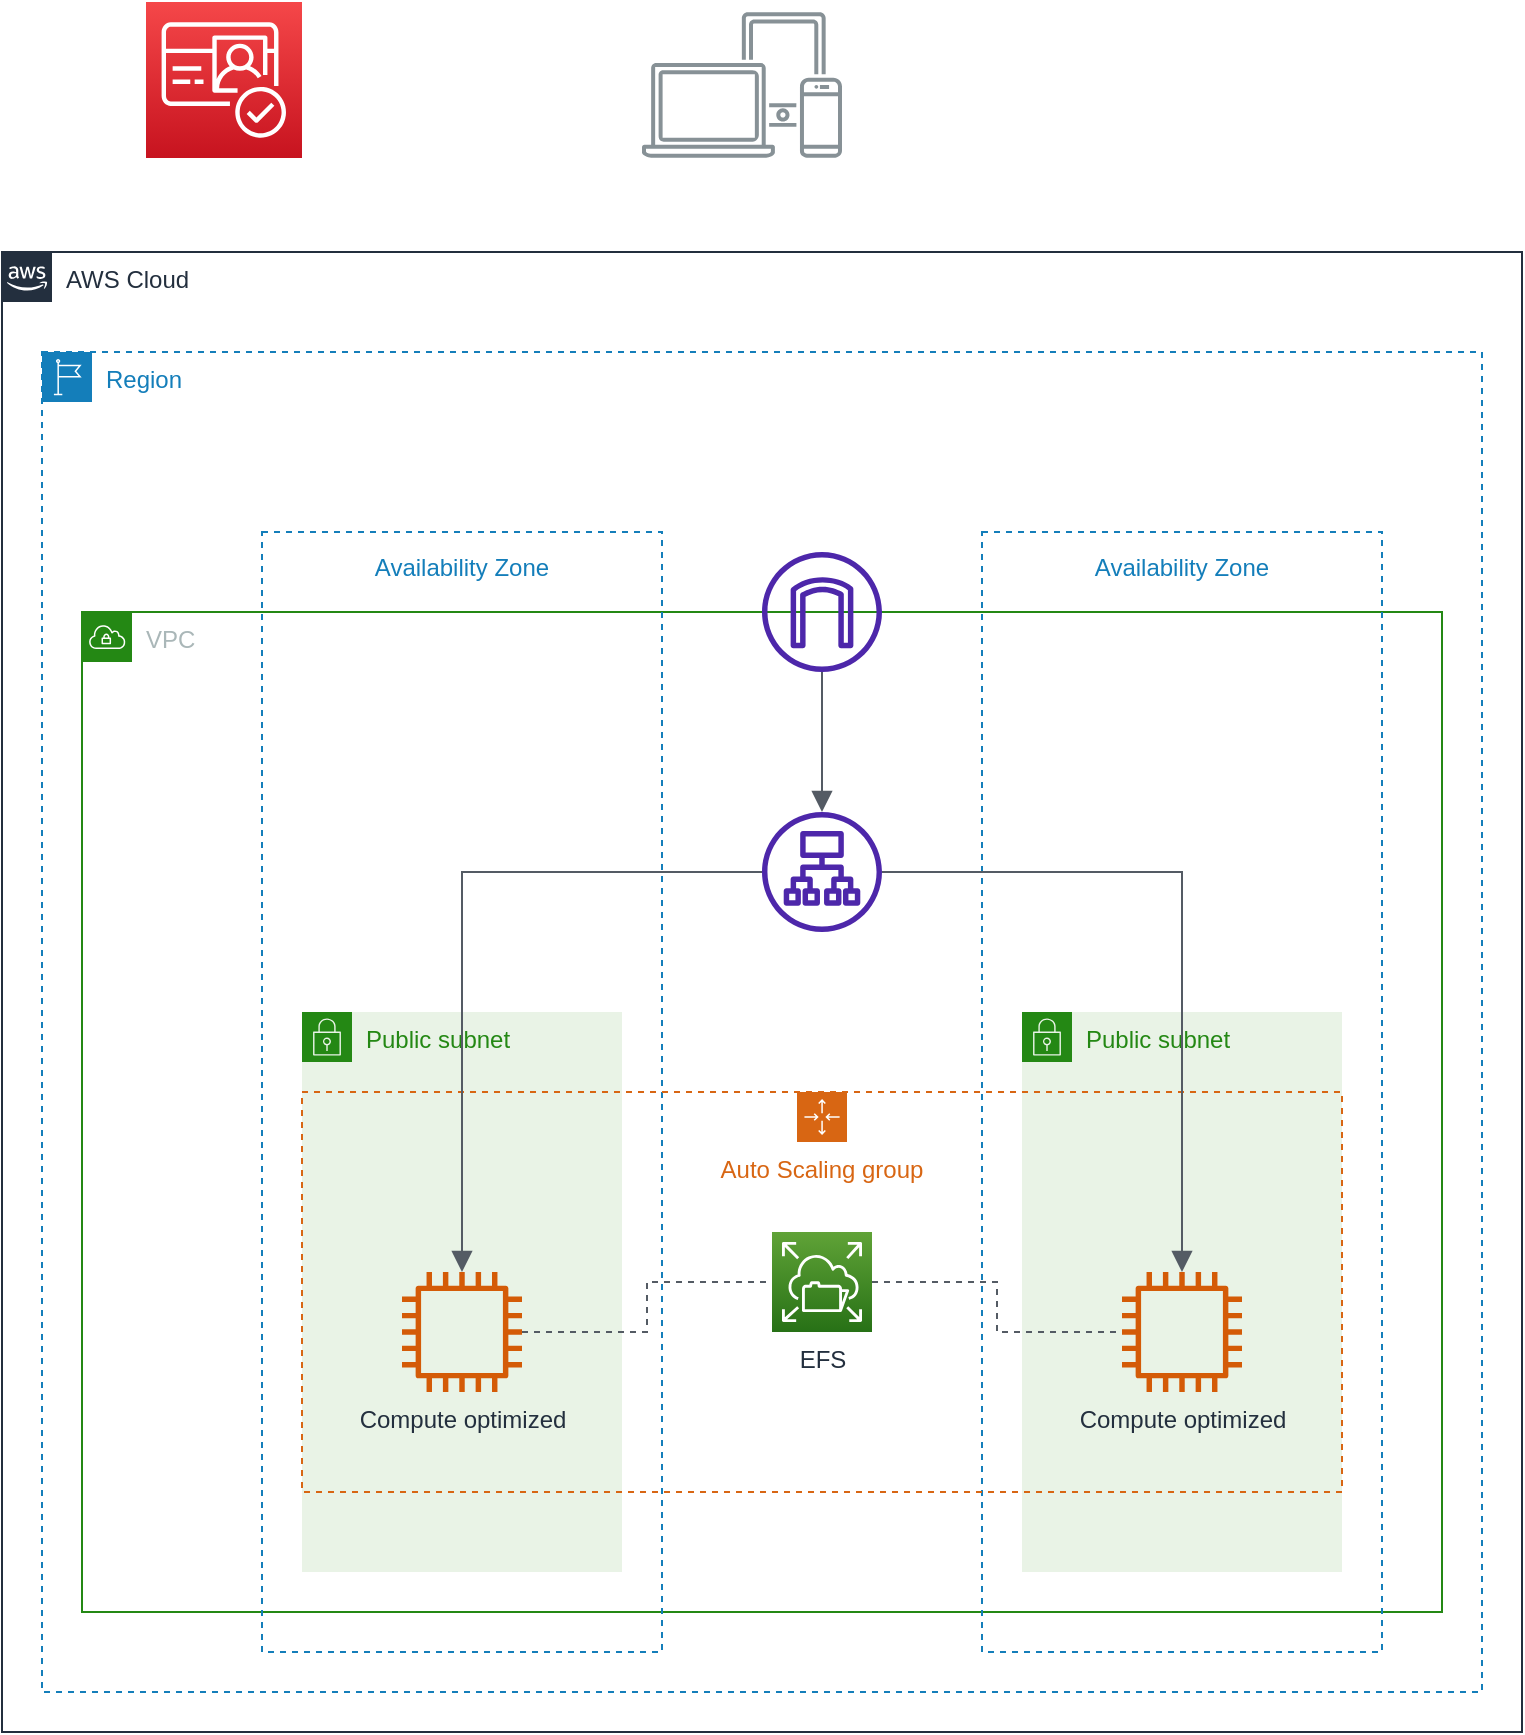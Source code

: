<mxfile version="21.3.8" type="github">
  <diagram name="Pagina-1" id="KPxg2nr7AbcTNklis-8x">
    <mxGraphModel dx="1050" dy="534" grid="1" gridSize="10" guides="1" tooltips="1" connect="1" arrows="1" fold="1" page="1" pageScale="1" pageWidth="827" pageHeight="1169" math="0" shadow="0">
      <root>
        <mxCell id="0" />
        <mxCell id="1" parent="0" />
        <mxCell id="jNCuogIxxeGTWgQyOKuA-1" value="AWS Cloud" style="points=[[0,0],[0.25,0],[0.5,0],[0.75,0],[1,0],[1,0.25],[1,0.5],[1,0.75],[1,1],[0.75,1],[0.5,1],[0.25,1],[0,1],[0,0.75],[0,0.5],[0,0.25]];outlineConnect=0;gradientColor=none;html=1;whiteSpace=wrap;fontSize=12;fontStyle=0;container=1;pointerEvents=0;collapsible=0;recursiveResize=0;shape=mxgraph.aws4.group;grIcon=mxgraph.aws4.group_aws_cloud_alt;strokeColor=#232F3E;fillColor=none;verticalAlign=top;align=left;spacingLeft=30;fontColor=#232F3E;dashed=0;" parent="1" vertex="1">
          <mxGeometry x="30" y="140" width="760" height="740" as="geometry" />
        </mxCell>
        <mxCell id="jNCuogIxxeGTWgQyOKuA-11" value="Region" style="points=[[0,0],[0.25,0],[0.5,0],[0.75,0],[1,0],[1,0.25],[1,0.5],[1,0.75],[1,1],[0.75,1],[0.5,1],[0.25,1],[0,1],[0,0.75],[0,0.5],[0,0.25]];outlineConnect=0;gradientColor=none;html=1;whiteSpace=wrap;fontSize=12;fontStyle=0;container=1;pointerEvents=0;collapsible=0;recursiveResize=0;shape=mxgraph.aws4.group;grIcon=mxgraph.aws4.group_region;strokeColor=#147EBA;fillColor=none;verticalAlign=top;align=left;spacingLeft=30;fontColor=#147EBA;dashed=1;" parent="jNCuogIxxeGTWgQyOKuA-1" vertex="1">
          <mxGeometry x="20" y="50" width="720" height="670" as="geometry" />
        </mxCell>
        <mxCell id="jNCuogIxxeGTWgQyOKuA-4" value="VPC" style="points=[[0,0],[0.25,0],[0.5,0],[0.75,0],[1,0],[1,0.25],[1,0.5],[1,0.75],[1,1],[0.75,1],[0.5,1],[0.25,1],[0,1],[0,0.75],[0,0.5],[0,0.25]];outlineConnect=0;gradientColor=none;html=1;whiteSpace=wrap;fontSize=12;fontStyle=0;container=1;pointerEvents=0;collapsible=0;recursiveResize=0;shape=mxgraph.aws4.group;grIcon=mxgraph.aws4.group_vpc;strokeColor=#248814;fillColor=none;verticalAlign=top;align=left;spacingLeft=30;fontColor=#AAB7B8;dashed=0;" parent="jNCuogIxxeGTWgQyOKuA-11" vertex="1">
          <mxGeometry x="20" y="130" width="680" height="500" as="geometry" />
        </mxCell>
        <mxCell id="jNCuogIxxeGTWgQyOKuA-24" value="&lt;font style=&quot;font-size: 12px;&quot;&gt;Availability Zone&lt;/font&gt;" style="fillColor=none;strokeColor=#147EBA;dashed=1;verticalAlign=top;fontStyle=0;fontColor=#147EBA;whiteSpace=wrap;html=1;fontSize=16;" parent="jNCuogIxxeGTWgQyOKuA-4" vertex="1">
          <mxGeometry x="450" y="-40" width="200" height="560" as="geometry" />
        </mxCell>
        <mxCell id="WbMGvBcVOGCG1EujJnf1-3" value="Public subnet" style="points=[[0,0],[0.25,0],[0.5,0],[0.75,0],[1,0],[1,0.25],[1,0.5],[1,0.75],[1,1],[0.75,1],[0.5,1],[0.25,1],[0,1],[0,0.75],[0,0.5],[0,0.25]];outlineConnect=0;gradientColor=none;html=1;whiteSpace=wrap;fontSize=12;fontStyle=0;container=1;pointerEvents=0;collapsible=0;recursiveResize=0;shape=mxgraph.aws4.group;grIcon=mxgraph.aws4.group_security_group;grStroke=0;strokeColor=#248814;fillColor=#E9F3E6;verticalAlign=top;align=left;spacingLeft=30;fontColor=#248814;dashed=0;" parent="jNCuogIxxeGTWgQyOKuA-4" vertex="1">
          <mxGeometry x="470" y="200" width="160" height="280" as="geometry" />
        </mxCell>
        <mxCell id="jNCuogIxxeGTWgQyOKuA-21" value="&lt;font style=&quot;font-size: 12px;&quot;&gt;Availability Zone&lt;/font&gt;" style="fillColor=none;strokeColor=#147EBA;dashed=1;verticalAlign=top;fontStyle=0;fontColor=#147EBA;whiteSpace=wrap;html=1;fontSize=16;" parent="jNCuogIxxeGTWgQyOKuA-4" vertex="1">
          <mxGeometry x="90" y="-40" width="200" height="560" as="geometry" />
        </mxCell>
        <mxCell id="WbMGvBcVOGCG1EujJnf1-2" value="Public subnet" style="points=[[0,0],[0.25,0],[0.5,0],[0.75,0],[1,0],[1,0.25],[1,0.5],[1,0.75],[1,1],[0.75,1],[0.5,1],[0.25,1],[0,1],[0,0.75],[0,0.5],[0,0.25]];outlineConnect=0;gradientColor=none;html=1;whiteSpace=wrap;fontSize=12;fontStyle=0;container=1;pointerEvents=0;collapsible=0;recursiveResize=0;shape=mxgraph.aws4.group;grIcon=mxgraph.aws4.group_security_group;grStroke=0;strokeColor=#248814;fillColor=#E9F3E6;verticalAlign=top;align=left;spacingLeft=30;fontColor=#248814;dashed=0;" parent="jNCuogIxxeGTWgQyOKuA-4" vertex="1">
          <mxGeometry x="110" y="200" width="160" height="280" as="geometry" />
        </mxCell>
        <mxCell id="jNCuogIxxeGTWgQyOKuA-33" value="" style="group" parent="jNCuogIxxeGTWgQyOKuA-4" vertex="1" connectable="0">
          <mxGeometry x="20" y="150" width="640" height="270" as="geometry" />
        </mxCell>
        <mxCell id="jNCuogIxxeGTWgQyOKuA-19" value="Auto Scaling group" style="points=[[0,0],[0.25,0],[0.5,0],[0.75,0],[1,0],[1,0.25],[1,0.5],[1,0.75],[1,1],[0.75,1],[0.5,1],[0.25,1],[0,1],[0,0.75],[0,0.5],[0,0.25]];outlineConnect=0;gradientColor=none;html=1;whiteSpace=wrap;fontSize=12;fontStyle=0;container=1;pointerEvents=0;collapsible=0;recursiveResize=0;shape=mxgraph.aws4.groupCenter;grIcon=mxgraph.aws4.group_auto_scaling_group;grStroke=1;strokeColor=#D86613;fillColor=none;verticalAlign=top;align=center;fontColor=#D86613;dashed=1;spacingTop=25;" parent="jNCuogIxxeGTWgQyOKuA-33" vertex="1">
          <mxGeometry x="90" y="90" width="520" height="200" as="geometry" />
        </mxCell>
        <mxCell id="jNCuogIxxeGTWgQyOKuA-27" value="EFS" style="sketch=0;points=[[0,0,0],[0.25,0,0],[0.5,0,0],[0.75,0,0],[1,0,0],[0,1,0],[0.25,1,0],[0.5,1,0],[0.75,1,0],[1,1,0],[0,0.25,0],[0,0.5,0],[0,0.75,0],[1,0.25,0],[1,0.5,0],[1,0.75,0]];outlineConnect=0;fontColor=#232F3E;gradientColor=#60A337;gradientDirection=north;fillColor=#277116;strokeColor=#ffffff;dashed=0;verticalLabelPosition=bottom;verticalAlign=top;align=center;html=1;fontSize=12;fontStyle=0;aspect=fixed;shape=mxgraph.aws4.resourceIcon;resIcon=mxgraph.aws4.elastic_file_system;" parent="jNCuogIxxeGTWgQyOKuA-33" vertex="1">
          <mxGeometry x="325" y="160" width="50" height="50" as="geometry" />
        </mxCell>
        <mxCell id="jNCuogIxxeGTWgQyOKuA-39" value="" style="edgeStyle=orthogonalEdgeStyle;html=1;endArrow=none;elbow=vertical;startArrow=block;startFill=1;strokeColor=#545B64;rounded=0;fontSize=12;startSize=8;endSize=8;" parent="jNCuogIxxeGTWgQyOKuA-4" source="jNCuogIxxeGTWgQyOKuA-25" target="WbMGvBcVOGCG1EujJnf1-1" edge="1">
          <mxGeometry width="100" relative="1" as="geometry">
            <mxPoint x="220" y="140" as="sourcePoint" />
            <mxPoint x="356" y="139" as="targetPoint" />
            <Array as="points">
              <mxPoint x="190" y="130" />
            </Array>
          </mxGeometry>
        </mxCell>
        <mxCell id="jNCuogIxxeGTWgQyOKuA-42" value="" style="edgeStyle=orthogonalEdgeStyle;html=1;endArrow=block;elbow=vertical;startArrow=none;endFill=1;strokeColor=#545B64;rounded=0;fontSize=12;startSize=8;endSize=8;" parent="jNCuogIxxeGTWgQyOKuA-4" source="WbMGvBcVOGCG1EujJnf1-1" target="jNCuogIxxeGTWgQyOKuA-26" edge="1">
          <mxGeometry width="100" relative="1" as="geometry">
            <mxPoint x="434" y="139" as="sourcePoint" />
            <mxPoint x="480" y="280" as="targetPoint" />
          </mxGeometry>
        </mxCell>
        <mxCell id="WbMGvBcVOGCG1EujJnf1-1" value="" style="sketch=0;outlineConnect=0;fontColor=#232F3E;gradientColor=none;fillColor=#4D27AA;strokeColor=none;dashed=0;verticalLabelPosition=bottom;verticalAlign=top;align=center;html=1;fontSize=12;fontStyle=0;aspect=fixed;pointerEvents=1;shape=mxgraph.aws4.application_load_balancer;" parent="jNCuogIxxeGTWgQyOKuA-4" vertex="1">
          <mxGeometry x="340" y="100" width="60" height="60" as="geometry" />
        </mxCell>
        <mxCell id="jNCuogIxxeGTWgQyOKuA-25" value="Compute optimized" style="sketch=0;outlineConnect=0;fontColor=#232F3E;gradientColor=none;fillColor=#D45B07;strokeColor=none;dashed=0;verticalLabelPosition=bottom;verticalAlign=top;align=center;html=1;fontSize=12;fontStyle=0;aspect=fixed;pointerEvents=1;shape=mxgraph.aws4.instance2;" parent="jNCuogIxxeGTWgQyOKuA-4" vertex="1">
          <mxGeometry x="160" y="330" width="60" height="60" as="geometry" />
        </mxCell>
        <mxCell id="jNCuogIxxeGTWgQyOKuA-29" value="" style="edgeStyle=orthogonalEdgeStyle;html=1;endArrow=none;elbow=vertical;startArrow=none;endFill=0;strokeColor=#545B64;rounded=0;fontSize=12;startSize=8;endSize=8;entryX=0;entryY=0.5;entryDx=0;entryDy=0;entryPerimeter=0;dashed=1;" parent="jNCuogIxxeGTWgQyOKuA-4" source="jNCuogIxxeGTWgQyOKuA-25" target="jNCuogIxxeGTWgQyOKuA-27" edge="1">
          <mxGeometry width="100" relative="1" as="geometry">
            <mxPoint x="250" y="360" as="sourcePoint" />
            <mxPoint x="350" y="360" as="targetPoint" />
          </mxGeometry>
        </mxCell>
        <mxCell id="jNCuogIxxeGTWgQyOKuA-26" value="Compute optimized" style="sketch=0;outlineConnect=0;fontColor=#232F3E;gradientColor=none;fillColor=#D45B07;strokeColor=none;dashed=0;verticalLabelPosition=bottom;verticalAlign=top;align=center;html=1;fontSize=12;fontStyle=0;aspect=fixed;pointerEvents=1;shape=mxgraph.aws4.instance2;" parent="jNCuogIxxeGTWgQyOKuA-4" vertex="1">
          <mxGeometry x="520" y="330" width="60" height="60" as="geometry" />
        </mxCell>
        <mxCell id="jNCuogIxxeGTWgQyOKuA-30" value="" style="edgeStyle=orthogonalEdgeStyle;html=1;endArrow=none;elbow=vertical;startArrow=none;endFill=0;strokeColor=#545B64;rounded=0;fontSize=12;startSize=8;endSize=8;dashed=1;exitX=1;exitY=0.5;exitDx=0;exitDy=0;exitPerimeter=0;" parent="jNCuogIxxeGTWgQyOKuA-4" source="jNCuogIxxeGTWgQyOKuA-27" target="jNCuogIxxeGTWgQyOKuA-26" edge="1">
          <mxGeometry width="100" relative="1" as="geometry">
            <mxPoint x="430" y="370" as="sourcePoint" />
            <mxPoint x="550" y="405" as="targetPoint" />
          </mxGeometry>
        </mxCell>
        <mxCell id="WbMGvBcVOGCG1EujJnf1-4" value="" style="sketch=0;outlineConnect=0;fontColor=#232F3E;gradientColor=none;fillColor=#4D27AA;strokeColor=none;dashed=0;verticalLabelPosition=bottom;verticalAlign=top;align=center;html=1;fontSize=12;fontStyle=0;aspect=fixed;pointerEvents=1;shape=mxgraph.aws4.internet_gateway;" parent="jNCuogIxxeGTWgQyOKuA-11" vertex="1">
          <mxGeometry x="360" y="100" width="60" height="60" as="geometry" />
        </mxCell>
        <mxCell id="WbMGvBcVOGCG1EujJnf1-5" value="" style="edgeStyle=orthogonalEdgeStyle;html=1;endArrow=block;elbow=vertical;startArrow=none;endFill=1;strokeColor=#545B64;rounded=0;fontSize=12;startSize=8;endSize=8;" parent="jNCuogIxxeGTWgQyOKuA-11" source="WbMGvBcVOGCG1EujJnf1-4" target="WbMGvBcVOGCG1EujJnf1-1" edge="1">
          <mxGeometry width="100" relative="1" as="geometry">
            <mxPoint x="280" y="190" as="sourcePoint" />
            <mxPoint x="380" y="190" as="targetPoint" />
          </mxGeometry>
        </mxCell>
        <mxCell id="jNCuogIxxeGTWgQyOKuA-2" value="&lt;br&gt;" style="sketch=0;outlineConnect=0;gradientColor=none;fontColor=#545B64;strokeColor=none;fillColor=#879196;dashed=0;verticalLabelPosition=bottom;verticalAlign=top;align=center;html=1;fontSize=12;fontStyle=0;aspect=fixed;shape=mxgraph.aws4.illustration_devices;pointerEvents=1" parent="1" vertex="1">
          <mxGeometry x="350" y="20" width="100" height="73" as="geometry" />
        </mxCell>
        <mxCell id="NCYAhO9npNkPnsvlx2rI-1" value="" style="sketch=0;points=[[0,0,0],[0.25,0,0],[0.5,0,0],[0.75,0,0],[1,0,0],[0,1,0],[0.25,1,0],[0.5,1,0],[0.75,1,0],[1,1,0],[0,0.25,0],[0,0.5,0],[0,0.75,0],[1,0.25,0],[1,0.5,0],[1,0.75,0]];outlineConnect=0;fontColor=#232F3E;gradientColor=#F54749;gradientDirection=north;fillColor=#C7131F;strokeColor=#ffffff;dashed=0;verticalLabelPosition=bottom;verticalAlign=top;align=center;html=1;fontSize=12;fontStyle=0;aspect=fixed;shape=mxgraph.aws4.resourceIcon;resIcon=mxgraph.aws4.cognito;" vertex="1" parent="1">
          <mxGeometry x="102" y="15" width="78" height="78" as="geometry" />
        </mxCell>
      </root>
    </mxGraphModel>
  </diagram>
</mxfile>
